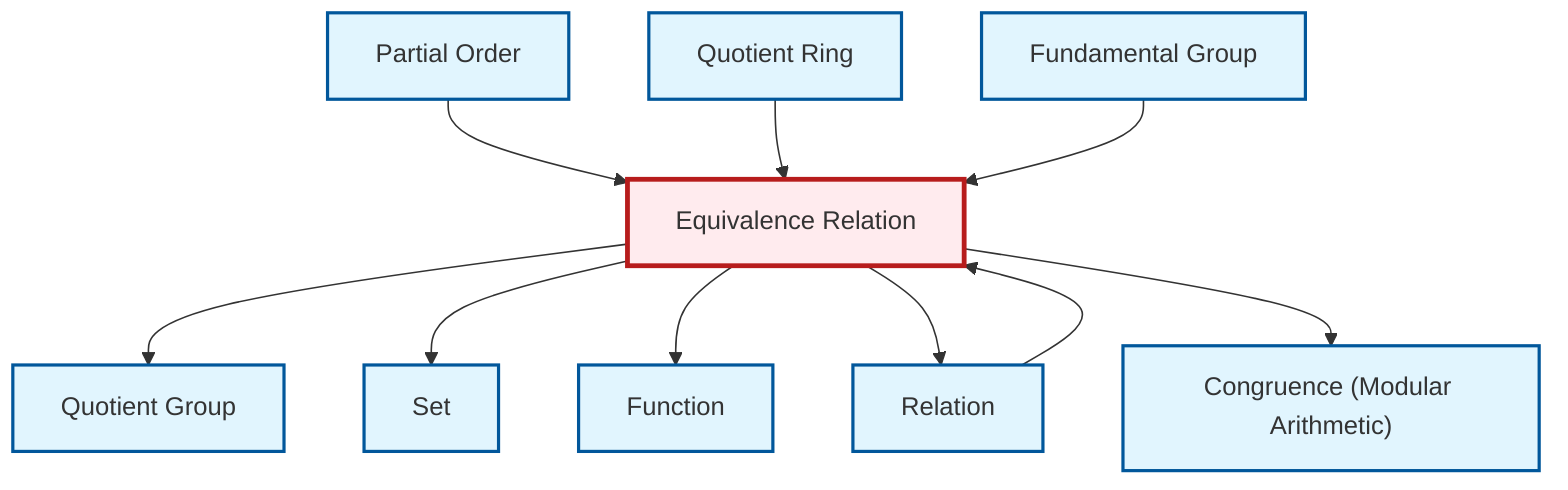 graph TD
    classDef definition fill:#e1f5fe,stroke:#01579b,stroke-width:2px
    classDef theorem fill:#f3e5f5,stroke:#4a148c,stroke-width:2px
    classDef axiom fill:#fff3e0,stroke:#e65100,stroke-width:2px
    classDef example fill:#e8f5e9,stroke:#1b5e20,stroke-width:2px
    classDef current fill:#ffebee,stroke:#b71c1c,stroke-width:3px
    def-equivalence-relation["Equivalence Relation"]:::definition
    def-quotient-group["Quotient Group"]:::definition
    def-relation["Relation"]:::definition
    def-congruence["Congruence (Modular Arithmetic)"]:::definition
    def-fundamental-group["Fundamental Group"]:::definition
    def-partial-order["Partial Order"]:::definition
    def-set["Set"]:::definition
    def-quotient-ring["Quotient Ring"]:::definition
    def-function["Function"]:::definition
    def-partial-order --> def-equivalence-relation
    def-quotient-ring --> def-equivalence-relation
    def-relation --> def-equivalence-relation
    def-equivalence-relation --> def-quotient-group
    def-equivalence-relation --> def-set
    def-equivalence-relation --> def-function
    def-fundamental-group --> def-equivalence-relation
    def-equivalence-relation --> def-relation
    def-equivalence-relation --> def-congruence
    class def-equivalence-relation current